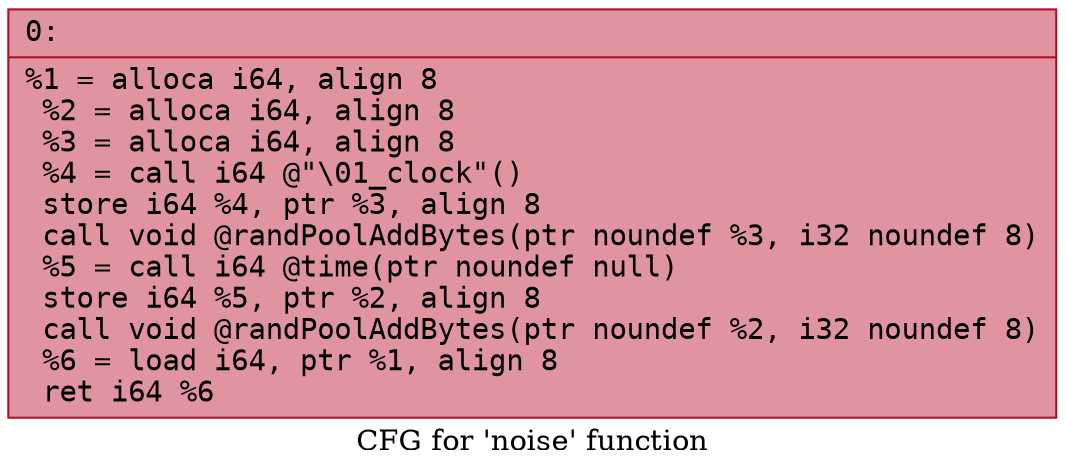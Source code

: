 digraph "CFG for 'noise' function" {
	label="CFG for 'noise' function";

	Node0x60000112def0 [shape=record,color="#b70d28ff", style=filled, fillcolor="#b70d2870" fontname="Courier",label="{0:\l|  %1 = alloca i64, align 8\l  %2 = alloca i64, align 8\l  %3 = alloca i64, align 8\l  %4 = call i64 @\"\\01_clock\"()\l  store i64 %4, ptr %3, align 8\l  call void @randPoolAddBytes(ptr noundef %3, i32 noundef 8)\l  %5 = call i64 @time(ptr noundef null)\l  store i64 %5, ptr %2, align 8\l  call void @randPoolAddBytes(ptr noundef %2, i32 noundef 8)\l  %6 = load i64, ptr %1, align 8\l  ret i64 %6\l}"];
}
